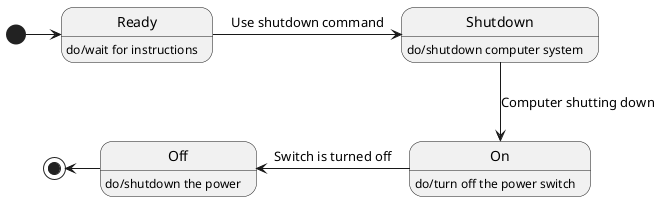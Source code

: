 @startuml

Ready:do/wait for instructions
Shutdown:do/shutdown computer system
On:do/turn off the power switch
Off:do/shutdown the power

[*] -> Ready
Ready -> Shutdown : Use shutdown command
Shutdown -down-> On : Computer shutting down 
On -left-> Off : Switch is turned off
Off -left-> [*]
@enduml
